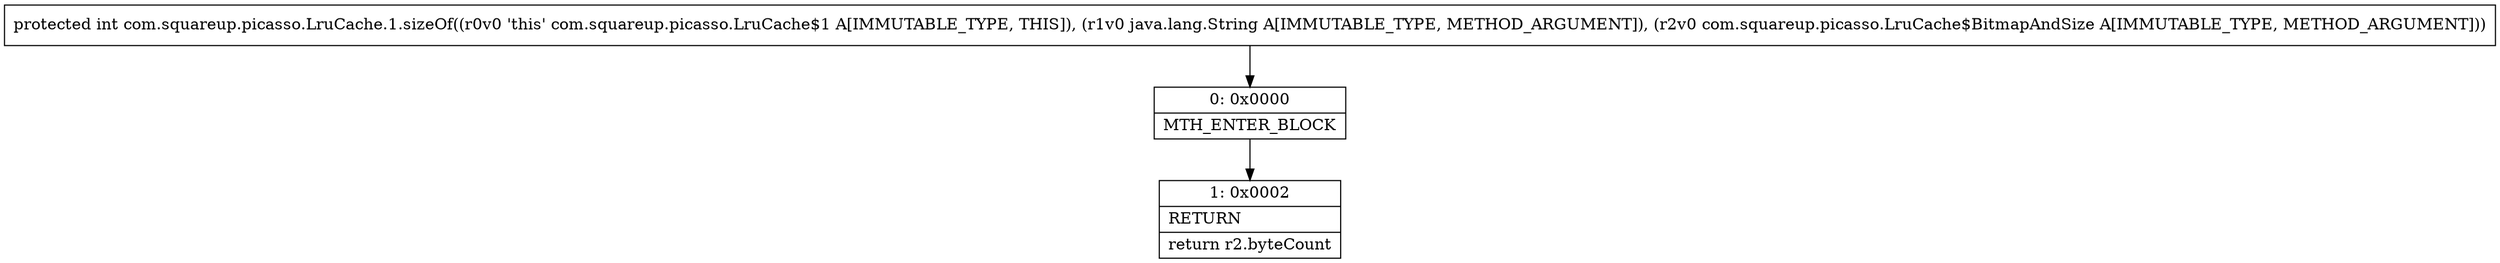 digraph "CFG forcom.squareup.picasso.LruCache.1.sizeOf(Ljava\/lang\/String;Lcom\/squareup\/picasso\/LruCache$BitmapAndSize;)I" {
Node_0 [shape=record,label="{0\:\ 0x0000|MTH_ENTER_BLOCK\l}"];
Node_1 [shape=record,label="{1\:\ 0x0002|RETURN\l|return r2.byteCount\l}"];
MethodNode[shape=record,label="{protected int com.squareup.picasso.LruCache.1.sizeOf((r0v0 'this' com.squareup.picasso.LruCache$1 A[IMMUTABLE_TYPE, THIS]), (r1v0 java.lang.String A[IMMUTABLE_TYPE, METHOD_ARGUMENT]), (r2v0 com.squareup.picasso.LruCache$BitmapAndSize A[IMMUTABLE_TYPE, METHOD_ARGUMENT])) }"];
MethodNode -> Node_0;
Node_0 -> Node_1;
}

